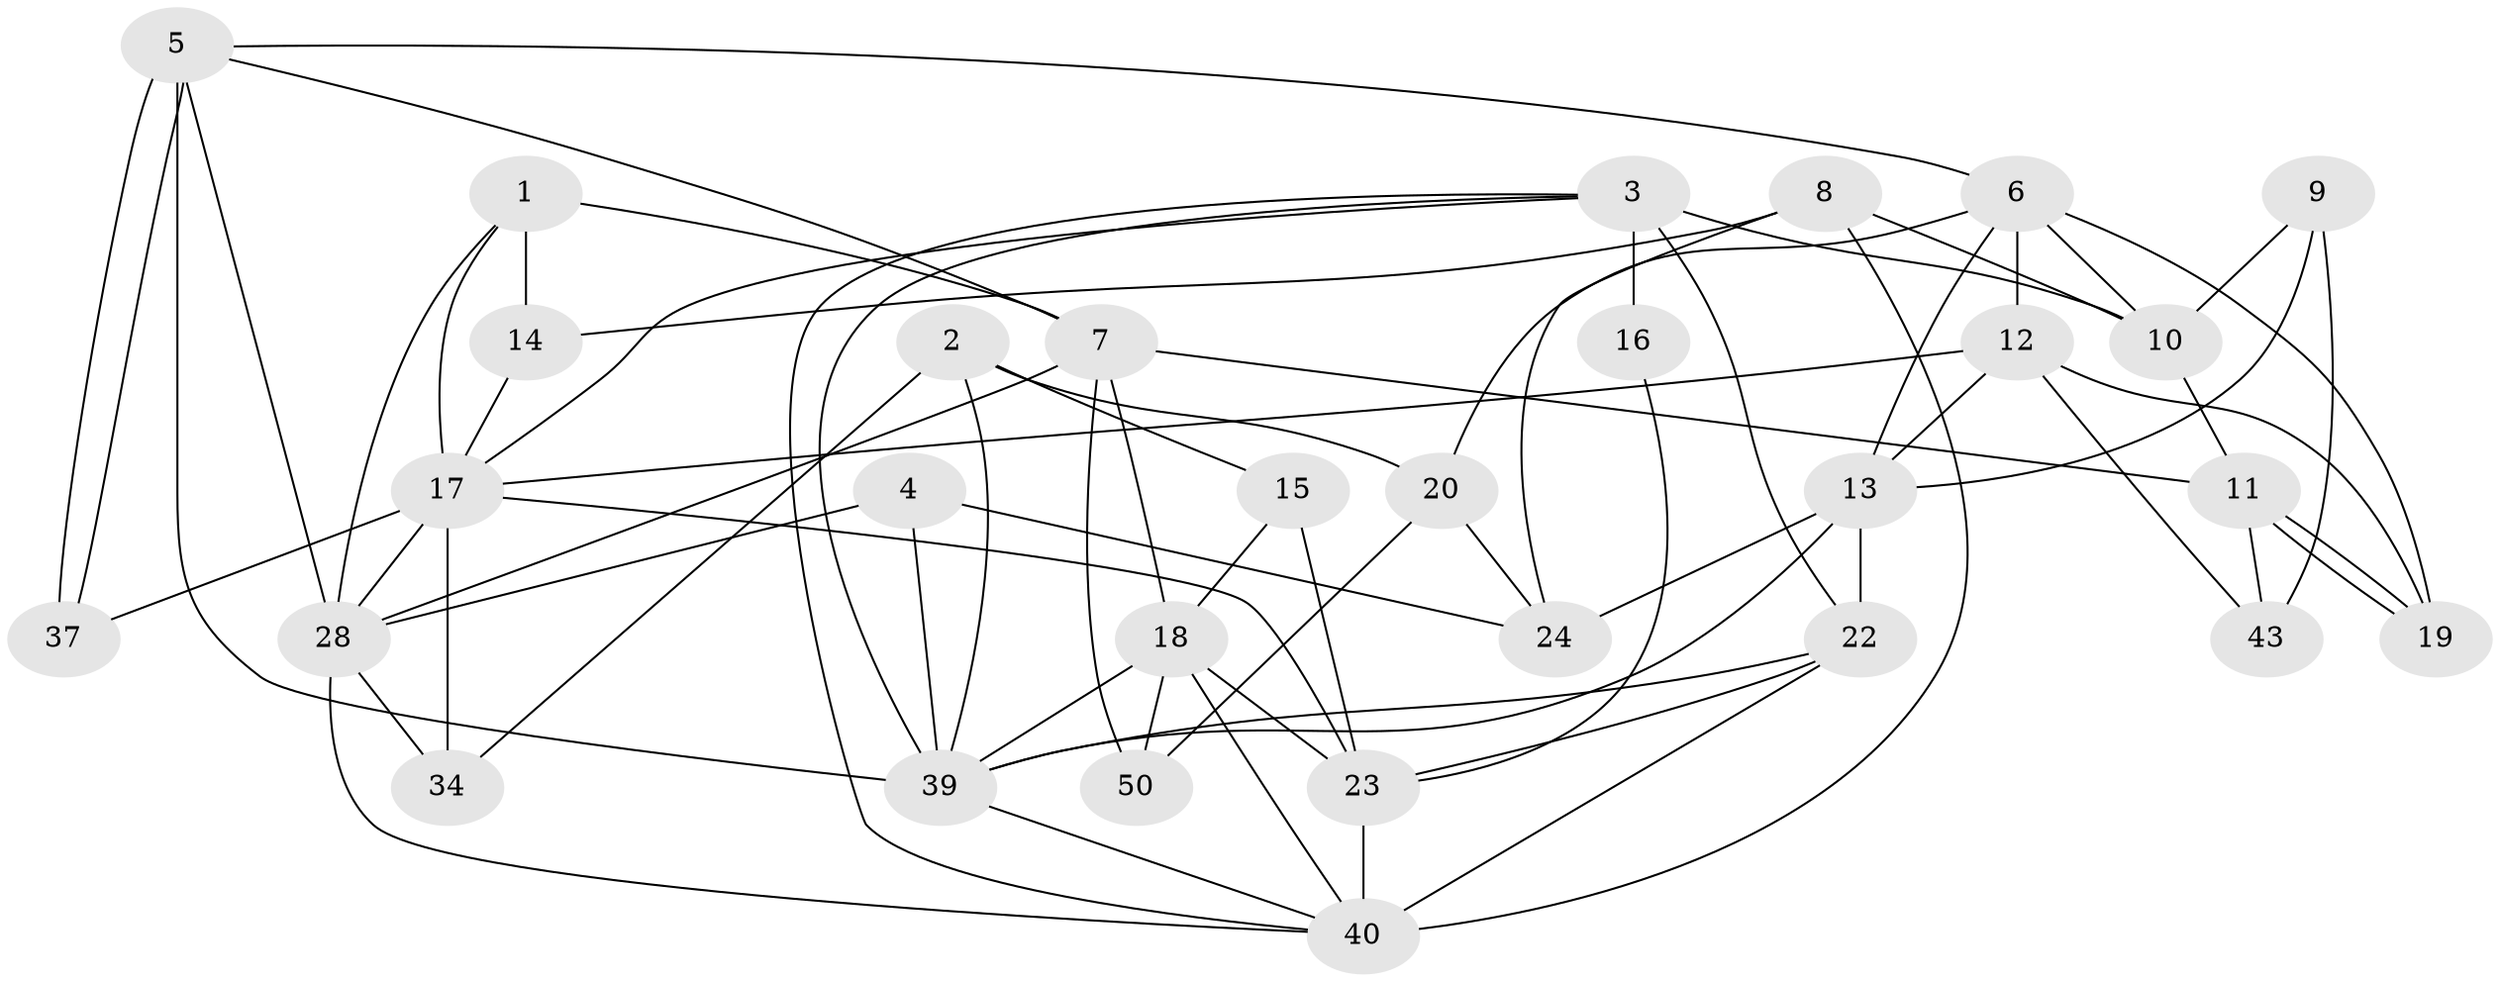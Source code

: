 // Generated by graph-tools (version 1.1) at 2025/23/03/03/25 07:23:59]
// undirected, 30 vertices, 71 edges
graph export_dot {
graph [start="1"]
  node [color=gray90,style=filled];
  1 [super="+52"];
  2 [super="+25"];
  3 [super="+42"];
  4 [super="+41"];
  5 [super="+36"];
  6 [super="+38"];
  7 [super="+51"];
  8 [super="+44"];
  9 [super="+46"];
  10 [super="+27"];
  11 [super="+35"];
  12 [super="+47"];
  13 [super="+33"];
  14;
  15;
  16;
  17 [super="+26"];
  18 [super="+45"];
  19 [super="+29"];
  20 [super="+21"];
  22 [super="+31"];
  23 [super="+30"];
  24 [super="+53"];
  28 [super="+32"];
  34;
  37;
  39 [super="+49"];
  40 [super="+48"];
  43;
  50;
  1 -- 7 [weight=2];
  1 -- 17;
  1 -- 28;
  1 -- 14;
  2 -- 34;
  2 -- 39;
  2 -- 20;
  2 -- 15;
  3 -- 16 [weight=2];
  3 -- 39;
  3 -- 22;
  3 -- 40;
  3 -- 17;
  3 -- 10;
  4 -- 39 [weight=2];
  4 -- 24;
  4 -- 28;
  5 -- 37;
  5 -- 37;
  5 -- 28;
  5 -- 6;
  5 -- 39 [weight=2];
  5 -- 7;
  6 -- 12;
  6 -- 19 [weight=2];
  6 -- 13;
  6 -- 20;
  6 -- 10;
  7 -- 50;
  7 -- 18;
  7 -- 11;
  7 -- 28;
  8 -- 24;
  8 -- 40 [weight=2];
  8 -- 14;
  8 -- 10;
  9 -- 43 [weight=2];
  9 -- 13;
  9 -- 10;
  10 -- 11;
  11 -- 19;
  11 -- 19;
  11 -- 43;
  12 -- 43;
  12 -- 13;
  12 -- 17;
  12 -- 19;
  13 -- 24 [weight=2];
  13 -- 22;
  13 -- 39;
  14 -- 17;
  15 -- 23;
  15 -- 18;
  16 -- 23;
  17 -- 34;
  17 -- 28;
  17 -- 37;
  17 -- 23;
  18 -- 23;
  18 -- 50;
  18 -- 39;
  18 -- 40;
  20 -- 24;
  20 -- 50;
  22 -- 39;
  22 -- 23;
  22 -- 40;
  23 -- 40 [weight=2];
  28 -- 34;
  28 -- 40;
  39 -- 40;
}
